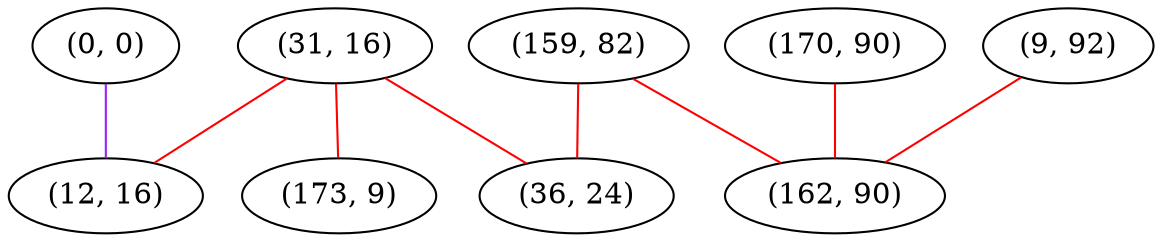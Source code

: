graph "" {
"(0, 0)";
"(159, 82)";
"(170, 90)";
"(31, 16)";
"(9, 92)";
"(12, 16)";
"(36, 24)";
"(173, 9)";
"(162, 90)";
"(0, 0)" -- "(12, 16)"  [color=purple, key=0, weight=4];
"(159, 82)" -- "(36, 24)"  [color=red, key=0, weight=1];
"(159, 82)" -- "(162, 90)"  [color=red, key=0, weight=1];
"(170, 90)" -- "(162, 90)"  [color=red, key=0, weight=1];
"(31, 16)" -- "(173, 9)"  [color=red, key=0, weight=1];
"(31, 16)" -- "(12, 16)"  [color=red, key=0, weight=1];
"(31, 16)" -- "(36, 24)"  [color=red, key=0, weight=1];
"(9, 92)" -- "(162, 90)"  [color=red, key=0, weight=1];
}
